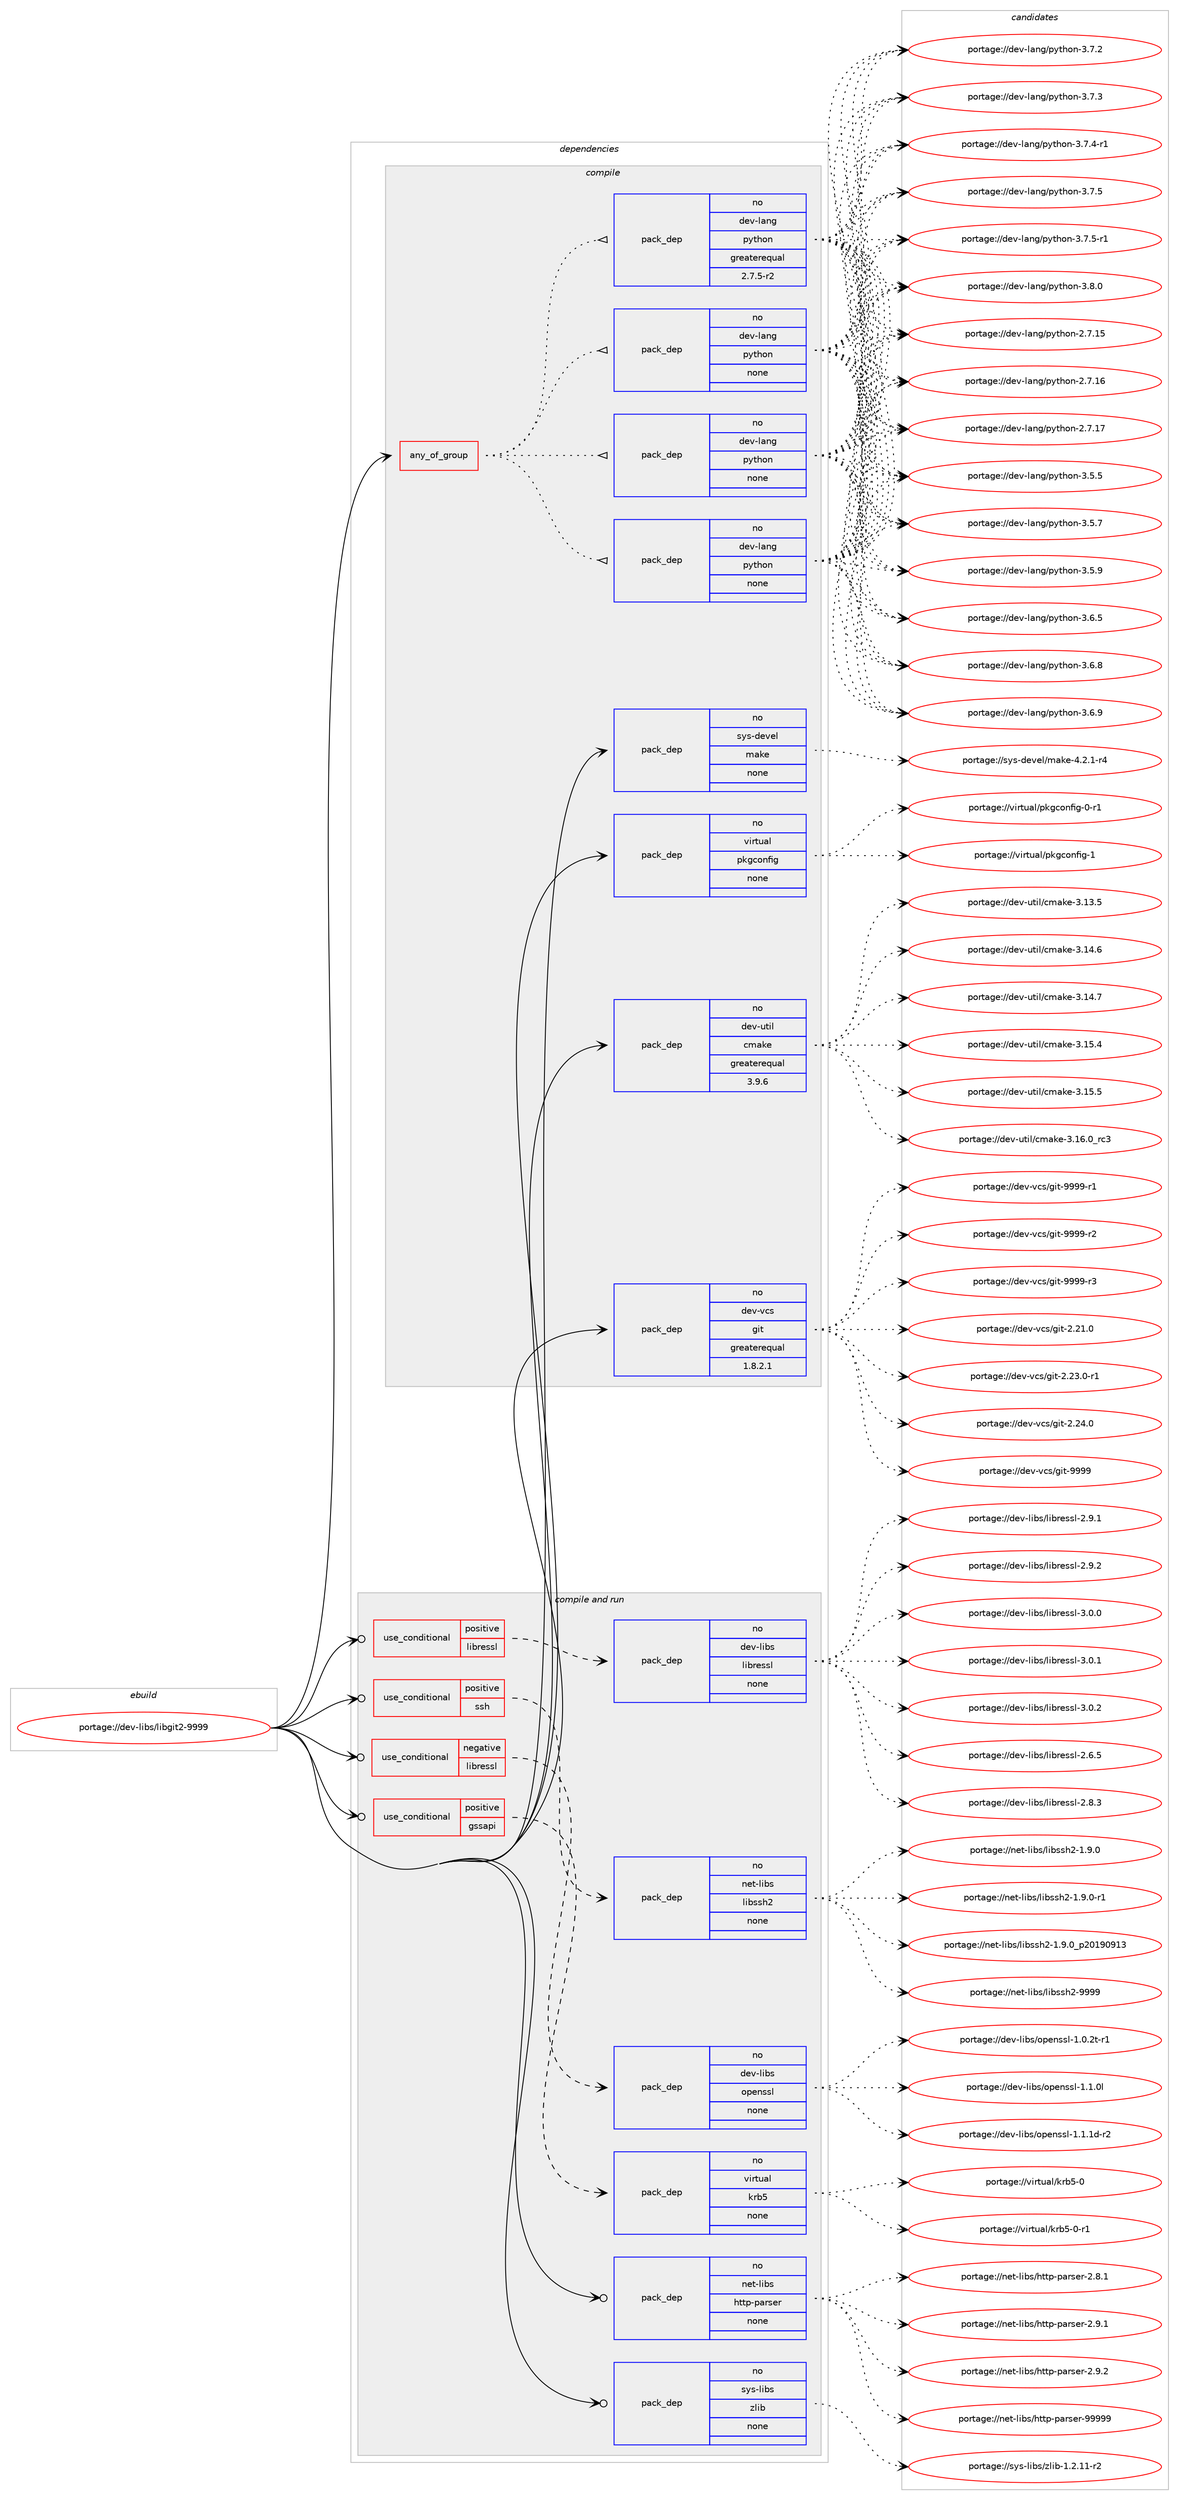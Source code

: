 digraph prolog {

# *************
# Graph options
# *************

newrank=true;
concentrate=true;
compound=true;
graph [rankdir=LR,fontname=Helvetica,fontsize=10,ranksep=1.5];#, ranksep=2.5, nodesep=0.2];
edge  [arrowhead=vee];
node  [fontname=Helvetica,fontsize=10];

# **********
# The ebuild
# **********

subgraph cluster_leftcol {
color=gray;
rank=same;
label=<<i>ebuild</i>>;
id [label="portage://dev-libs/libgit2-9999", color=red, width=4, href="../dev-libs/libgit2-9999.svg"];
}

# ****************
# The dependencies
# ****************

subgraph cluster_midcol {
color=gray;
label=<<i>dependencies</i>>;
subgraph cluster_compile {
fillcolor="#eeeeee";
style=filled;
label=<<i>compile</i>>;
subgraph any2950 {
dependency100671 [label=<<TABLE BORDER="0" CELLBORDER="1" CELLSPACING="0" CELLPADDING="4"><TR><TD CELLPADDING="10">any_of_group</TD></TR></TABLE>>, shape=none, color=red];subgraph pack76652 {
dependency100672 [label=<<TABLE BORDER="0" CELLBORDER="1" CELLSPACING="0" CELLPADDING="4" WIDTH="220"><TR><TD ROWSPAN="6" CELLPADDING="30">pack_dep</TD></TR><TR><TD WIDTH="110">no</TD></TR><TR><TD>dev-lang</TD></TR><TR><TD>python</TD></TR><TR><TD>none</TD></TR><TR><TD></TD></TR></TABLE>>, shape=none, color=blue];
}
dependency100671:e -> dependency100672:w [weight=20,style="dotted",arrowhead="oinv"];
subgraph pack76653 {
dependency100673 [label=<<TABLE BORDER="0" CELLBORDER="1" CELLSPACING="0" CELLPADDING="4" WIDTH="220"><TR><TD ROWSPAN="6" CELLPADDING="30">pack_dep</TD></TR><TR><TD WIDTH="110">no</TD></TR><TR><TD>dev-lang</TD></TR><TR><TD>python</TD></TR><TR><TD>none</TD></TR><TR><TD></TD></TR></TABLE>>, shape=none, color=blue];
}
dependency100671:e -> dependency100673:w [weight=20,style="dotted",arrowhead="oinv"];
subgraph pack76654 {
dependency100674 [label=<<TABLE BORDER="0" CELLBORDER="1" CELLSPACING="0" CELLPADDING="4" WIDTH="220"><TR><TD ROWSPAN="6" CELLPADDING="30">pack_dep</TD></TR><TR><TD WIDTH="110">no</TD></TR><TR><TD>dev-lang</TD></TR><TR><TD>python</TD></TR><TR><TD>none</TD></TR><TR><TD></TD></TR></TABLE>>, shape=none, color=blue];
}
dependency100671:e -> dependency100674:w [weight=20,style="dotted",arrowhead="oinv"];
subgraph pack76655 {
dependency100675 [label=<<TABLE BORDER="0" CELLBORDER="1" CELLSPACING="0" CELLPADDING="4" WIDTH="220"><TR><TD ROWSPAN="6" CELLPADDING="30">pack_dep</TD></TR><TR><TD WIDTH="110">no</TD></TR><TR><TD>dev-lang</TD></TR><TR><TD>python</TD></TR><TR><TD>greaterequal</TD></TR><TR><TD>2.7.5-r2</TD></TR></TABLE>>, shape=none, color=blue];
}
dependency100671:e -> dependency100675:w [weight=20,style="dotted",arrowhead="oinv"];
}
id:e -> dependency100671:w [weight=20,style="solid",arrowhead="vee"];
subgraph pack76656 {
dependency100676 [label=<<TABLE BORDER="0" CELLBORDER="1" CELLSPACING="0" CELLPADDING="4" WIDTH="220"><TR><TD ROWSPAN="6" CELLPADDING="30">pack_dep</TD></TR><TR><TD WIDTH="110">no</TD></TR><TR><TD>dev-util</TD></TR><TR><TD>cmake</TD></TR><TR><TD>greaterequal</TD></TR><TR><TD>3.9.6</TD></TR></TABLE>>, shape=none, color=blue];
}
id:e -> dependency100676:w [weight=20,style="solid",arrowhead="vee"];
subgraph pack76657 {
dependency100677 [label=<<TABLE BORDER="0" CELLBORDER="1" CELLSPACING="0" CELLPADDING="4" WIDTH="220"><TR><TD ROWSPAN="6" CELLPADDING="30">pack_dep</TD></TR><TR><TD WIDTH="110">no</TD></TR><TR><TD>dev-vcs</TD></TR><TR><TD>git</TD></TR><TR><TD>greaterequal</TD></TR><TR><TD>1.8.2.1</TD></TR></TABLE>>, shape=none, color=blue];
}
id:e -> dependency100677:w [weight=20,style="solid",arrowhead="vee"];
subgraph pack76658 {
dependency100678 [label=<<TABLE BORDER="0" CELLBORDER="1" CELLSPACING="0" CELLPADDING="4" WIDTH="220"><TR><TD ROWSPAN="6" CELLPADDING="30">pack_dep</TD></TR><TR><TD WIDTH="110">no</TD></TR><TR><TD>sys-devel</TD></TR><TR><TD>make</TD></TR><TR><TD>none</TD></TR><TR><TD></TD></TR></TABLE>>, shape=none, color=blue];
}
id:e -> dependency100678:w [weight=20,style="solid",arrowhead="vee"];
subgraph pack76659 {
dependency100679 [label=<<TABLE BORDER="0" CELLBORDER="1" CELLSPACING="0" CELLPADDING="4" WIDTH="220"><TR><TD ROWSPAN="6" CELLPADDING="30">pack_dep</TD></TR><TR><TD WIDTH="110">no</TD></TR><TR><TD>virtual</TD></TR><TR><TD>pkgconfig</TD></TR><TR><TD>none</TD></TR><TR><TD></TD></TR></TABLE>>, shape=none, color=blue];
}
id:e -> dependency100679:w [weight=20,style="solid",arrowhead="vee"];
}
subgraph cluster_compileandrun {
fillcolor="#eeeeee";
style=filled;
label=<<i>compile and run</i>>;
subgraph cond21010 {
dependency100680 [label=<<TABLE BORDER="0" CELLBORDER="1" CELLSPACING="0" CELLPADDING="4"><TR><TD ROWSPAN="3" CELLPADDING="10">use_conditional</TD></TR><TR><TD>negative</TD></TR><TR><TD>libressl</TD></TR></TABLE>>, shape=none, color=red];
subgraph pack76660 {
dependency100681 [label=<<TABLE BORDER="0" CELLBORDER="1" CELLSPACING="0" CELLPADDING="4" WIDTH="220"><TR><TD ROWSPAN="6" CELLPADDING="30">pack_dep</TD></TR><TR><TD WIDTH="110">no</TD></TR><TR><TD>dev-libs</TD></TR><TR><TD>openssl</TD></TR><TR><TD>none</TD></TR><TR><TD></TD></TR></TABLE>>, shape=none, color=blue];
}
dependency100680:e -> dependency100681:w [weight=20,style="dashed",arrowhead="vee"];
}
id:e -> dependency100680:w [weight=20,style="solid",arrowhead="odotvee"];
subgraph cond21011 {
dependency100682 [label=<<TABLE BORDER="0" CELLBORDER="1" CELLSPACING="0" CELLPADDING="4"><TR><TD ROWSPAN="3" CELLPADDING="10">use_conditional</TD></TR><TR><TD>positive</TD></TR><TR><TD>gssapi</TD></TR></TABLE>>, shape=none, color=red];
subgraph pack76661 {
dependency100683 [label=<<TABLE BORDER="0" CELLBORDER="1" CELLSPACING="0" CELLPADDING="4" WIDTH="220"><TR><TD ROWSPAN="6" CELLPADDING="30">pack_dep</TD></TR><TR><TD WIDTH="110">no</TD></TR><TR><TD>virtual</TD></TR><TR><TD>krb5</TD></TR><TR><TD>none</TD></TR><TR><TD></TD></TR></TABLE>>, shape=none, color=blue];
}
dependency100682:e -> dependency100683:w [weight=20,style="dashed",arrowhead="vee"];
}
id:e -> dependency100682:w [weight=20,style="solid",arrowhead="odotvee"];
subgraph cond21012 {
dependency100684 [label=<<TABLE BORDER="0" CELLBORDER="1" CELLSPACING="0" CELLPADDING="4"><TR><TD ROWSPAN="3" CELLPADDING="10">use_conditional</TD></TR><TR><TD>positive</TD></TR><TR><TD>libressl</TD></TR></TABLE>>, shape=none, color=red];
subgraph pack76662 {
dependency100685 [label=<<TABLE BORDER="0" CELLBORDER="1" CELLSPACING="0" CELLPADDING="4" WIDTH="220"><TR><TD ROWSPAN="6" CELLPADDING="30">pack_dep</TD></TR><TR><TD WIDTH="110">no</TD></TR><TR><TD>dev-libs</TD></TR><TR><TD>libressl</TD></TR><TR><TD>none</TD></TR><TR><TD></TD></TR></TABLE>>, shape=none, color=blue];
}
dependency100684:e -> dependency100685:w [weight=20,style="dashed",arrowhead="vee"];
}
id:e -> dependency100684:w [weight=20,style="solid",arrowhead="odotvee"];
subgraph cond21013 {
dependency100686 [label=<<TABLE BORDER="0" CELLBORDER="1" CELLSPACING="0" CELLPADDING="4"><TR><TD ROWSPAN="3" CELLPADDING="10">use_conditional</TD></TR><TR><TD>positive</TD></TR><TR><TD>ssh</TD></TR></TABLE>>, shape=none, color=red];
subgraph pack76663 {
dependency100687 [label=<<TABLE BORDER="0" CELLBORDER="1" CELLSPACING="0" CELLPADDING="4" WIDTH="220"><TR><TD ROWSPAN="6" CELLPADDING="30">pack_dep</TD></TR><TR><TD WIDTH="110">no</TD></TR><TR><TD>net-libs</TD></TR><TR><TD>libssh2</TD></TR><TR><TD>none</TD></TR><TR><TD></TD></TR></TABLE>>, shape=none, color=blue];
}
dependency100686:e -> dependency100687:w [weight=20,style="dashed",arrowhead="vee"];
}
id:e -> dependency100686:w [weight=20,style="solid",arrowhead="odotvee"];
subgraph pack76664 {
dependency100688 [label=<<TABLE BORDER="0" CELLBORDER="1" CELLSPACING="0" CELLPADDING="4" WIDTH="220"><TR><TD ROWSPAN="6" CELLPADDING="30">pack_dep</TD></TR><TR><TD WIDTH="110">no</TD></TR><TR><TD>net-libs</TD></TR><TR><TD>http-parser</TD></TR><TR><TD>none</TD></TR><TR><TD></TD></TR></TABLE>>, shape=none, color=blue];
}
id:e -> dependency100688:w [weight=20,style="solid",arrowhead="odotvee"];
subgraph pack76665 {
dependency100689 [label=<<TABLE BORDER="0" CELLBORDER="1" CELLSPACING="0" CELLPADDING="4" WIDTH="220"><TR><TD ROWSPAN="6" CELLPADDING="30">pack_dep</TD></TR><TR><TD WIDTH="110">no</TD></TR><TR><TD>sys-libs</TD></TR><TR><TD>zlib</TD></TR><TR><TD>none</TD></TR><TR><TD></TD></TR></TABLE>>, shape=none, color=blue];
}
id:e -> dependency100689:w [weight=20,style="solid",arrowhead="odotvee"];
}
subgraph cluster_run {
fillcolor="#eeeeee";
style=filled;
label=<<i>run</i>>;
}
}

# **************
# The candidates
# **************

subgraph cluster_choices {
rank=same;
color=gray;
label=<<i>candidates</i>>;

subgraph choice76652 {
color=black;
nodesep=1;
choiceportage10010111845108971101034711212111610411111045504655464953 [label="portage://dev-lang/python-2.7.15", color=red, width=4,href="../dev-lang/python-2.7.15.svg"];
choiceportage10010111845108971101034711212111610411111045504655464954 [label="portage://dev-lang/python-2.7.16", color=red, width=4,href="../dev-lang/python-2.7.16.svg"];
choiceportage10010111845108971101034711212111610411111045504655464955 [label="portage://dev-lang/python-2.7.17", color=red, width=4,href="../dev-lang/python-2.7.17.svg"];
choiceportage100101118451089711010347112121116104111110455146534653 [label="portage://dev-lang/python-3.5.5", color=red, width=4,href="../dev-lang/python-3.5.5.svg"];
choiceportage100101118451089711010347112121116104111110455146534655 [label="portage://dev-lang/python-3.5.7", color=red, width=4,href="../dev-lang/python-3.5.7.svg"];
choiceportage100101118451089711010347112121116104111110455146534657 [label="portage://dev-lang/python-3.5.9", color=red, width=4,href="../dev-lang/python-3.5.9.svg"];
choiceportage100101118451089711010347112121116104111110455146544653 [label="portage://dev-lang/python-3.6.5", color=red, width=4,href="../dev-lang/python-3.6.5.svg"];
choiceportage100101118451089711010347112121116104111110455146544656 [label="portage://dev-lang/python-3.6.8", color=red, width=4,href="../dev-lang/python-3.6.8.svg"];
choiceportage100101118451089711010347112121116104111110455146544657 [label="portage://dev-lang/python-3.6.9", color=red, width=4,href="../dev-lang/python-3.6.9.svg"];
choiceportage100101118451089711010347112121116104111110455146554650 [label="portage://dev-lang/python-3.7.2", color=red, width=4,href="../dev-lang/python-3.7.2.svg"];
choiceportage100101118451089711010347112121116104111110455146554651 [label="portage://dev-lang/python-3.7.3", color=red, width=4,href="../dev-lang/python-3.7.3.svg"];
choiceportage1001011184510897110103471121211161041111104551465546524511449 [label="portage://dev-lang/python-3.7.4-r1", color=red, width=4,href="../dev-lang/python-3.7.4-r1.svg"];
choiceportage100101118451089711010347112121116104111110455146554653 [label="portage://dev-lang/python-3.7.5", color=red, width=4,href="../dev-lang/python-3.7.5.svg"];
choiceportage1001011184510897110103471121211161041111104551465546534511449 [label="portage://dev-lang/python-3.7.5-r1", color=red, width=4,href="../dev-lang/python-3.7.5-r1.svg"];
choiceportage100101118451089711010347112121116104111110455146564648 [label="portage://dev-lang/python-3.8.0", color=red, width=4,href="../dev-lang/python-3.8.0.svg"];
dependency100672:e -> choiceportage10010111845108971101034711212111610411111045504655464953:w [style=dotted,weight="100"];
dependency100672:e -> choiceportage10010111845108971101034711212111610411111045504655464954:w [style=dotted,weight="100"];
dependency100672:e -> choiceportage10010111845108971101034711212111610411111045504655464955:w [style=dotted,weight="100"];
dependency100672:e -> choiceportage100101118451089711010347112121116104111110455146534653:w [style=dotted,weight="100"];
dependency100672:e -> choiceportage100101118451089711010347112121116104111110455146534655:w [style=dotted,weight="100"];
dependency100672:e -> choiceportage100101118451089711010347112121116104111110455146534657:w [style=dotted,weight="100"];
dependency100672:e -> choiceportage100101118451089711010347112121116104111110455146544653:w [style=dotted,weight="100"];
dependency100672:e -> choiceportage100101118451089711010347112121116104111110455146544656:w [style=dotted,weight="100"];
dependency100672:e -> choiceportage100101118451089711010347112121116104111110455146544657:w [style=dotted,weight="100"];
dependency100672:e -> choiceportage100101118451089711010347112121116104111110455146554650:w [style=dotted,weight="100"];
dependency100672:e -> choiceportage100101118451089711010347112121116104111110455146554651:w [style=dotted,weight="100"];
dependency100672:e -> choiceportage1001011184510897110103471121211161041111104551465546524511449:w [style=dotted,weight="100"];
dependency100672:e -> choiceportage100101118451089711010347112121116104111110455146554653:w [style=dotted,weight="100"];
dependency100672:e -> choiceportage1001011184510897110103471121211161041111104551465546534511449:w [style=dotted,weight="100"];
dependency100672:e -> choiceportage100101118451089711010347112121116104111110455146564648:w [style=dotted,weight="100"];
}
subgraph choice76653 {
color=black;
nodesep=1;
choiceportage10010111845108971101034711212111610411111045504655464953 [label="portage://dev-lang/python-2.7.15", color=red, width=4,href="../dev-lang/python-2.7.15.svg"];
choiceportage10010111845108971101034711212111610411111045504655464954 [label="portage://dev-lang/python-2.7.16", color=red, width=4,href="../dev-lang/python-2.7.16.svg"];
choiceportage10010111845108971101034711212111610411111045504655464955 [label="portage://dev-lang/python-2.7.17", color=red, width=4,href="../dev-lang/python-2.7.17.svg"];
choiceportage100101118451089711010347112121116104111110455146534653 [label="portage://dev-lang/python-3.5.5", color=red, width=4,href="../dev-lang/python-3.5.5.svg"];
choiceportage100101118451089711010347112121116104111110455146534655 [label="portage://dev-lang/python-3.5.7", color=red, width=4,href="../dev-lang/python-3.5.7.svg"];
choiceportage100101118451089711010347112121116104111110455146534657 [label="portage://dev-lang/python-3.5.9", color=red, width=4,href="../dev-lang/python-3.5.9.svg"];
choiceportage100101118451089711010347112121116104111110455146544653 [label="portage://dev-lang/python-3.6.5", color=red, width=4,href="../dev-lang/python-3.6.5.svg"];
choiceportage100101118451089711010347112121116104111110455146544656 [label="portage://dev-lang/python-3.6.8", color=red, width=4,href="../dev-lang/python-3.6.8.svg"];
choiceportage100101118451089711010347112121116104111110455146544657 [label="portage://dev-lang/python-3.6.9", color=red, width=4,href="../dev-lang/python-3.6.9.svg"];
choiceportage100101118451089711010347112121116104111110455146554650 [label="portage://dev-lang/python-3.7.2", color=red, width=4,href="../dev-lang/python-3.7.2.svg"];
choiceportage100101118451089711010347112121116104111110455146554651 [label="portage://dev-lang/python-3.7.3", color=red, width=4,href="../dev-lang/python-3.7.3.svg"];
choiceportage1001011184510897110103471121211161041111104551465546524511449 [label="portage://dev-lang/python-3.7.4-r1", color=red, width=4,href="../dev-lang/python-3.7.4-r1.svg"];
choiceportage100101118451089711010347112121116104111110455146554653 [label="portage://dev-lang/python-3.7.5", color=red, width=4,href="../dev-lang/python-3.7.5.svg"];
choiceportage1001011184510897110103471121211161041111104551465546534511449 [label="portage://dev-lang/python-3.7.5-r1", color=red, width=4,href="../dev-lang/python-3.7.5-r1.svg"];
choiceportage100101118451089711010347112121116104111110455146564648 [label="portage://dev-lang/python-3.8.0", color=red, width=4,href="../dev-lang/python-3.8.0.svg"];
dependency100673:e -> choiceportage10010111845108971101034711212111610411111045504655464953:w [style=dotted,weight="100"];
dependency100673:e -> choiceportage10010111845108971101034711212111610411111045504655464954:w [style=dotted,weight="100"];
dependency100673:e -> choiceportage10010111845108971101034711212111610411111045504655464955:w [style=dotted,weight="100"];
dependency100673:e -> choiceportage100101118451089711010347112121116104111110455146534653:w [style=dotted,weight="100"];
dependency100673:e -> choiceportage100101118451089711010347112121116104111110455146534655:w [style=dotted,weight="100"];
dependency100673:e -> choiceportage100101118451089711010347112121116104111110455146534657:w [style=dotted,weight="100"];
dependency100673:e -> choiceportage100101118451089711010347112121116104111110455146544653:w [style=dotted,weight="100"];
dependency100673:e -> choiceportage100101118451089711010347112121116104111110455146544656:w [style=dotted,weight="100"];
dependency100673:e -> choiceportage100101118451089711010347112121116104111110455146544657:w [style=dotted,weight="100"];
dependency100673:e -> choiceportage100101118451089711010347112121116104111110455146554650:w [style=dotted,weight="100"];
dependency100673:e -> choiceportage100101118451089711010347112121116104111110455146554651:w [style=dotted,weight="100"];
dependency100673:e -> choiceportage1001011184510897110103471121211161041111104551465546524511449:w [style=dotted,weight="100"];
dependency100673:e -> choiceportage100101118451089711010347112121116104111110455146554653:w [style=dotted,weight="100"];
dependency100673:e -> choiceportage1001011184510897110103471121211161041111104551465546534511449:w [style=dotted,weight="100"];
dependency100673:e -> choiceportage100101118451089711010347112121116104111110455146564648:w [style=dotted,weight="100"];
}
subgraph choice76654 {
color=black;
nodesep=1;
choiceportage10010111845108971101034711212111610411111045504655464953 [label="portage://dev-lang/python-2.7.15", color=red, width=4,href="../dev-lang/python-2.7.15.svg"];
choiceportage10010111845108971101034711212111610411111045504655464954 [label="portage://dev-lang/python-2.7.16", color=red, width=4,href="../dev-lang/python-2.7.16.svg"];
choiceportage10010111845108971101034711212111610411111045504655464955 [label="portage://dev-lang/python-2.7.17", color=red, width=4,href="../dev-lang/python-2.7.17.svg"];
choiceportage100101118451089711010347112121116104111110455146534653 [label="portage://dev-lang/python-3.5.5", color=red, width=4,href="../dev-lang/python-3.5.5.svg"];
choiceportage100101118451089711010347112121116104111110455146534655 [label="portage://dev-lang/python-3.5.7", color=red, width=4,href="../dev-lang/python-3.5.7.svg"];
choiceportage100101118451089711010347112121116104111110455146534657 [label="portage://dev-lang/python-3.5.9", color=red, width=4,href="../dev-lang/python-3.5.9.svg"];
choiceportage100101118451089711010347112121116104111110455146544653 [label="portage://dev-lang/python-3.6.5", color=red, width=4,href="../dev-lang/python-3.6.5.svg"];
choiceportage100101118451089711010347112121116104111110455146544656 [label="portage://dev-lang/python-3.6.8", color=red, width=4,href="../dev-lang/python-3.6.8.svg"];
choiceportage100101118451089711010347112121116104111110455146544657 [label="portage://dev-lang/python-3.6.9", color=red, width=4,href="../dev-lang/python-3.6.9.svg"];
choiceportage100101118451089711010347112121116104111110455146554650 [label="portage://dev-lang/python-3.7.2", color=red, width=4,href="../dev-lang/python-3.7.2.svg"];
choiceportage100101118451089711010347112121116104111110455146554651 [label="portage://dev-lang/python-3.7.3", color=red, width=4,href="../dev-lang/python-3.7.3.svg"];
choiceportage1001011184510897110103471121211161041111104551465546524511449 [label="portage://dev-lang/python-3.7.4-r1", color=red, width=4,href="../dev-lang/python-3.7.4-r1.svg"];
choiceportage100101118451089711010347112121116104111110455146554653 [label="portage://dev-lang/python-3.7.5", color=red, width=4,href="../dev-lang/python-3.7.5.svg"];
choiceportage1001011184510897110103471121211161041111104551465546534511449 [label="portage://dev-lang/python-3.7.5-r1", color=red, width=4,href="../dev-lang/python-3.7.5-r1.svg"];
choiceportage100101118451089711010347112121116104111110455146564648 [label="portage://dev-lang/python-3.8.0", color=red, width=4,href="../dev-lang/python-3.8.0.svg"];
dependency100674:e -> choiceportage10010111845108971101034711212111610411111045504655464953:w [style=dotted,weight="100"];
dependency100674:e -> choiceportage10010111845108971101034711212111610411111045504655464954:w [style=dotted,weight="100"];
dependency100674:e -> choiceportage10010111845108971101034711212111610411111045504655464955:w [style=dotted,weight="100"];
dependency100674:e -> choiceportage100101118451089711010347112121116104111110455146534653:w [style=dotted,weight="100"];
dependency100674:e -> choiceportage100101118451089711010347112121116104111110455146534655:w [style=dotted,weight="100"];
dependency100674:e -> choiceportage100101118451089711010347112121116104111110455146534657:w [style=dotted,weight="100"];
dependency100674:e -> choiceportage100101118451089711010347112121116104111110455146544653:w [style=dotted,weight="100"];
dependency100674:e -> choiceportage100101118451089711010347112121116104111110455146544656:w [style=dotted,weight="100"];
dependency100674:e -> choiceportage100101118451089711010347112121116104111110455146544657:w [style=dotted,weight="100"];
dependency100674:e -> choiceportage100101118451089711010347112121116104111110455146554650:w [style=dotted,weight="100"];
dependency100674:e -> choiceportage100101118451089711010347112121116104111110455146554651:w [style=dotted,weight="100"];
dependency100674:e -> choiceportage1001011184510897110103471121211161041111104551465546524511449:w [style=dotted,weight="100"];
dependency100674:e -> choiceportage100101118451089711010347112121116104111110455146554653:w [style=dotted,weight="100"];
dependency100674:e -> choiceportage1001011184510897110103471121211161041111104551465546534511449:w [style=dotted,weight="100"];
dependency100674:e -> choiceportage100101118451089711010347112121116104111110455146564648:w [style=dotted,weight="100"];
}
subgraph choice76655 {
color=black;
nodesep=1;
choiceportage10010111845108971101034711212111610411111045504655464953 [label="portage://dev-lang/python-2.7.15", color=red, width=4,href="../dev-lang/python-2.7.15.svg"];
choiceportage10010111845108971101034711212111610411111045504655464954 [label="portage://dev-lang/python-2.7.16", color=red, width=4,href="../dev-lang/python-2.7.16.svg"];
choiceportage10010111845108971101034711212111610411111045504655464955 [label="portage://dev-lang/python-2.7.17", color=red, width=4,href="../dev-lang/python-2.7.17.svg"];
choiceportage100101118451089711010347112121116104111110455146534653 [label="portage://dev-lang/python-3.5.5", color=red, width=4,href="../dev-lang/python-3.5.5.svg"];
choiceportage100101118451089711010347112121116104111110455146534655 [label="portage://dev-lang/python-3.5.7", color=red, width=4,href="../dev-lang/python-3.5.7.svg"];
choiceportage100101118451089711010347112121116104111110455146534657 [label="portage://dev-lang/python-3.5.9", color=red, width=4,href="../dev-lang/python-3.5.9.svg"];
choiceportage100101118451089711010347112121116104111110455146544653 [label="portage://dev-lang/python-3.6.5", color=red, width=4,href="../dev-lang/python-3.6.5.svg"];
choiceportage100101118451089711010347112121116104111110455146544656 [label="portage://dev-lang/python-3.6.8", color=red, width=4,href="../dev-lang/python-3.6.8.svg"];
choiceportage100101118451089711010347112121116104111110455146544657 [label="portage://dev-lang/python-3.6.9", color=red, width=4,href="../dev-lang/python-3.6.9.svg"];
choiceportage100101118451089711010347112121116104111110455146554650 [label="portage://dev-lang/python-3.7.2", color=red, width=4,href="../dev-lang/python-3.7.2.svg"];
choiceportage100101118451089711010347112121116104111110455146554651 [label="portage://dev-lang/python-3.7.3", color=red, width=4,href="../dev-lang/python-3.7.3.svg"];
choiceportage1001011184510897110103471121211161041111104551465546524511449 [label="portage://dev-lang/python-3.7.4-r1", color=red, width=4,href="../dev-lang/python-3.7.4-r1.svg"];
choiceportage100101118451089711010347112121116104111110455146554653 [label="portage://dev-lang/python-3.7.5", color=red, width=4,href="../dev-lang/python-3.7.5.svg"];
choiceportage1001011184510897110103471121211161041111104551465546534511449 [label="portage://dev-lang/python-3.7.5-r1", color=red, width=4,href="../dev-lang/python-3.7.5-r1.svg"];
choiceportage100101118451089711010347112121116104111110455146564648 [label="portage://dev-lang/python-3.8.0", color=red, width=4,href="../dev-lang/python-3.8.0.svg"];
dependency100675:e -> choiceportage10010111845108971101034711212111610411111045504655464953:w [style=dotted,weight="100"];
dependency100675:e -> choiceportage10010111845108971101034711212111610411111045504655464954:w [style=dotted,weight="100"];
dependency100675:e -> choiceportage10010111845108971101034711212111610411111045504655464955:w [style=dotted,weight="100"];
dependency100675:e -> choiceportage100101118451089711010347112121116104111110455146534653:w [style=dotted,weight="100"];
dependency100675:e -> choiceportage100101118451089711010347112121116104111110455146534655:w [style=dotted,weight="100"];
dependency100675:e -> choiceportage100101118451089711010347112121116104111110455146534657:w [style=dotted,weight="100"];
dependency100675:e -> choiceportage100101118451089711010347112121116104111110455146544653:w [style=dotted,weight="100"];
dependency100675:e -> choiceportage100101118451089711010347112121116104111110455146544656:w [style=dotted,weight="100"];
dependency100675:e -> choiceportage100101118451089711010347112121116104111110455146544657:w [style=dotted,weight="100"];
dependency100675:e -> choiceportage100101118451089711010347112121116104111110455146554650:w [style=dotted,weight="100"];
dependency100675:e -> choiceportage100101118451089711010347112121116104111110455146554651:w [style=dotted,weight="100"];
dependency100675:e -> choiceportage1001011184510897110103471121211161041111104551465546524511449:w [style=dotted,weight="100"];
dependency100675:e -> choiceportage100101118451089711010347112121116104111110455146554653:w [style=dotted,weight="100"];
dependency100675:e -> choiceportage1001011184510897110103471121211161041111104551465546534511449:w [style=dotted,weight="100"];
dependency100675:e -> choiceportage100101118451089711010347112121116104111110455146564648:w [style=dotted,weight="100"];
}
subgraph choice76656 {
color=black;
nodesep=1;
choiceportage1001011184511711610510847991099710710145514649514653 [label="portage://dev-util/cmake-3.13.5", color=red, width=4,href="../dev-util/cmake-3.13.5.svg"];
choiceportage1001011184511711610510847991099710710145514649524654 [label="portage://dev-util/cmake-3.14.6", color=red, width=4,href="../dev-util/cmake-3.14.6.svg"];
choiceportage1001011184511711610510847991099710710145514649524655 [label="portage://dev-util/cmake-3.14.7", color=red, width=4,href="../dev-util/cmake-3.14.7.svg"];
choiceportage1001011184511711610510847991099710710145514649534652 [label="portage://dev-util/cmake-3.15.4", color=red, width=4,href="../dev-util/cmake-3.15.4.svg"];
choiceportage1001011184511711610510847991099710710145514649534653 [label="portage://dev-util/cmake-3.15.5", color=red, width=4,href="../dev-util/cmake-3.15.5.svg"];
choiceportage1001011184511711610510847991099710710145514649544648951149951 [label="portage://dev-util/cmake-3.16.0_rc3", color=red, width=4,href="../dev-util/cmake-3.16.0_rc3.svg"];
dependency100676:e -> choiceportage1001011184511711610510847991099710710145514649514653:w [style=dotted,weight="100"];
dependency100676:e -> choiceportage1001011184511711610510847991099710710145514649524654:w [style=dotted,weight="100"];
dependency100676:e -> choiceportage1001011184511711610510847991099710710145514649524655:w [style=dotted,weight="100"];
dependency100676:e -> choiceportage1001011184511711610510847991099710710145514649534652:w [style=dotted,weight="100"];
dependency100676:e -> choiceportage1001011184511711610510847991099710710145514649534653:w [style=dotted,weight="100"];
dependency100676:e -> choiceportage1001011184511711610510847991099710710145514649544648951149951:w [style=dotted,weight="100"];
}
subgraph choice76657 {
color=black;
nodesep=1;
choiceportage10010111845118991154710310511645504650494648 [label="portage://dev-vcs/git-2.21.0", color=red, width=4,href="../dev-vcs/git-2.21.0.svg"];
choiceportage100101118451189911547103105116455046505146484511449 [label="portage://dev-vcs/git-2.23.0-r1", color=red, width=4,href="../dev-vcs/git-2.23.0-r1.svg"];
choiceportage10010111845118991154710310511645504650524648 [label="portage://dev-vcs/git-2.24.0", color=red, width=4,href="../dev-vcs/git-2.24.0.svg"];
choiceportage1001011184511899115471031051164557575757 [label="portage://dev-vcs/git-9999", color=red, width=4,href="../dev-vcs/git-9999.svg"];
choiceportage10010111845118991154710310511645575757574511449 [label="portage://dev-vcs/git-9999-r1", color=red, width=4,href="../dev-vcs/git-9999-r1.svg"];
choiceportage10010111845118991154710310511645575757574511450 [label="portage://dev-vcs/git-9999-r2", color=red, width=4,href="../dev-vcs/git-9999-r2.svg"];
choiceportage10010111845118991154710310511645575757574511451 [label="portage://dev-vcs/git-9999-r3", color=red, width=4,href="../dev-vcs/git-9999-r3.svg"];
dependency100677:e -> choiceportage10010111845118991154710310511645504650494648:w [style=dotted,weight="100"];
dependency100677:e -> choiceportage100101118451189911547103105116455046505146484511449:w [style=dotted,weight="100"];
dependency100677:e -> choiceportage10010111845118991154710310511645504650524648:w [style=dotted,weight="100"];
dependency100677:e -> choiceportage1001011184511899115471031051164557575757:w [style=dotted,weight="100"];
dependency100677:e -> choiceportage10010111845118991154710310511645575757574511449:w [style=dotted,weight="100"];
dependency100677:e -> choiceportage10010111845118991154710310511645575757574511450:w [style=dotted,weight="100"];
dependency100677:e -> choiceportage10010111845118991154710310511645575757574511451:w [style=dotted,weight="100"];
}
subgraph choice76658 {
color=black;
nodesep=1;
choiceportage1151211154510010111810110847109971071014552465046494511452 [label="portage://sys-devel/make-4.2.1-r4", color=red, width=4,href="../sys-devel/make-4.2.1-r4.svg"];
dependency100678:e -> choiceportage1151211154510010111810110847109971071014552465046494511452:w [style=dotted,weight="100"];
}
subgraph choice76659 {
color=black;
nodesep=1;
choiceportage11810511411611797108471121071039911111010210510345484511449 [label="portage://virtual/pkgconfig-0-r1", color=red, width=4,href="../virtual/pkgconfig-0-r1.svg"];
choiceportage1181051141161179710847112107103991111101021051034549 [label="portage://virtual/pkgconfig-1", color=red, width=4,href="../virtual/pkgconfig-1.svg"];
dependency100679:e -> choiceportage11810511411611797108471121071039911111010210510345484511449:w [style=dotted,weight="100"];
dependency100679:e -> choiceportage1181051141161179710847112107103991111101021051034549:w [style=dotted,weight="100"];
}
subgraph choice76660 {
color=black;
nodesep=1;
choiceportage1001011184510810598115471111121011101151151084549464846501164511449 [label="portage://dev-libs/openssl-1.0.2t-r1", color=red, width=4,href="../dev-libs/openssl-1.0.2t-r1.svg"];
choiceportage100101118451081059811547111112101110115115108454946494648108 [label="portage://dev-libs/openssl-1.1.0l", color=red, width=4,href="../dev-libs/openssl-1.1.0l.svg"];
choiceportage1001011184510810598115471111121011101151151084549464946491004511450 [label="portage://dev-libs/openssl-1.1.1d-r2", color=red, width=4,href="../dev-libs/openssl-1.1.1d-r2.svg"];
dependency100681:e -> choiceportage1001011184510810598115471111121011101151151084549464846501164511449:w [style=dotted,weight="100"];
dependency100681:e -> choiceportage100101118451081059811547111112101110115115108454946494648108:w [style=dotted,weight="100"];
dependency100681:e -> choiceportage1001011184510810598115471111121011101151151084549464946491004511450:w [style=dotted,weight="100"];
}
subgraph choice76661 {
color=black;
nodesep=1;
choiceportage118105114116117971084710711498534548 [label="portage://virtual/krb5-0", color=red, width=4,href="../virtual/krb5-0.svg"];
choiceportage1181051141161179710847107114985345484511449 [label="portage://virtual/krb5-0-r1", color=red, width=4,href="../virtual/krb5-0-r1.svg"];
dependency100683:e -> choiceportage118105114116117971084710711498534548:w [style=dotted,weight="100"];
dependency100683:e -> choiceportage1181051141161179710847107114985345484511449:w [style=dotted,weight="100"];
}
subgraph choice76662 {
color=black;
nodesep=1;
choiceportage10010111845108105981154710810598114101115115108455046544653 [label="portage://dev-libs/libressl-2.6.5", color=red, width=4,href="../dev-libs/libressl-2.6.5.svg"];
choiceportage10010111845108105981154710810598114101115115108455046564651 [label="portage://dev-libs/libressl-2.8.3", color=red, width=4,href="../dev-libs/libressl-2.8.3.svg"];
choiceportage10010111845108105981154710810598114101115115108455046574649 [label="portage://dev-libs/libressl-2.9.1", color=red, width=4,href="../dev-libs/libressl-2.9.1.svg"];
choiceportage10010111845108105981154710810598114101115115108455046574650 [label="portage://dev-libs/libressl-2.9.2", color=red, width=4,href="../dev-libs/libressl-2.9.2.svg"];
choiceportage10010111845108105981154710810598114101115115108455146484648 [label="portage://dev-libs/libressl-3.0.0", color=red, width=4,href="../dev-libs/libressl-3.0.0.svg"];
choiceportage10010111845108105981154710810598114101115115108455146484649 [label="portage://dev-libs/libressl-3.0.1", color=red, width=4,href="../dev-libs/libressl-3.0.1.svg"];
choiceportage10010111845108105981154710810598114101115115108455146484650 [label="portage://dev-libs/libressl-3.0.2", color=red, width=4,href="../dev-libs/libressl-3.0.2.svg"];
dependency100685:e -> choiceportage10010111845108105981154710810598114101115115108455046544653:w [style=dotted,weight="100"];
dependency100685:e -> choiceportage10010111845108105981154710810598114101115115108455046564651:w [style=dotted,weight="100"];
dependency100685:e -> choiceportage10010111845108105981154710810598114101115115108455046574649:w [style=dotted,weight="100"];
dependency100685:e -> choiceportage10010111845108105981154710810598114101115115108455046574650:w [style=dotted,weight="100"];
dependency100685:e -> choiceportage10010111845108105981154710810598114101115115108455146484648:w [style=dotted,weight="100"];
dependency100685:e -> choiceportage10010111845108105981154710810598114101115115108455146484649:w [style=dotted,weight="100"];
dependency100685:e -> choiceportage10010111845108105981154710810598114101115115108455146484650:w [style=dotted,weight="100"];
}
subgraph choice76663 {
color=black;
nodesep=1;
choiceportage1101011164510810598115471081059811511510450454946574648 [label="portage://net-libs/libssh2-1.9.0", color=red, width=4,href="../net-libs/libssh2-1.9.0.svg"];
choiceportage11010111645108105981154710810598115115104504549465746484511449 [label="portage://net-libs/libssh2-1.9.0-r1", color=red, width=4,href="../net-libs/libssh2-1.9.0-r1.svg"];
choiceportage1101011164510810598115471081059811511510450454946574648951125048495748574951 [label="portage://net-libs/libssh2-1.9.0_p20190913", color=red, width=4,href="../net-libs/libssh2-1.9.0_p20190913.svg"];
choiceportage11010111645108105981154710810598115115104504557575757 [label="portage://net-libs/libssh2-9999", color=red, width=4,href="../net-libs/libssh2-9999.svg"];
dependency100687:e -> choiceportage1101011164510810598115471081059811511510450454946574648:w [style=dotted,weight="100"];
dependency100687:e -> choiceportage11010111645108105981154710810598115115104504549465746484511449:w [style=dotted,weight="100"];
dependency100687:e -> choiceportage1101011164510810598115471081059811511510450454946574648951125048495748574951:w [style=dotted,weight="100"];
dependency100687:e -> choiceportage11010111645108105981154710810598115115104504557575757:w [style=dotted,weight="100"];
}
subgraph choice76664 {
color=black;
nodesep=1;
choiceportage1101011164510810598115471041161161124511297114115101114455046564649 [label="portage://net-libs/http-parser-2.8.1", color=red, width=4,href="../net-libs/http-parser-2.8.1.svg"];
choiceportage1101011164510810598115471041161161124511297114115101114455046574649 [label="portage://net-libs/http-parser-2.9.1", color=red, width=4,href="../net-libs/http-parser-2.9.1.svg"];
choiceportage1101011164510810598115471041161161124511297114115101114455046574650 [label="portage://net-libs/http-parser-2.9.2", color=red, width=4,href="../net-libs/http-parser-2.9.2.svg"];
choiceportage1101011164510810598115471041161161124511297114115101114455757575757 [label="portage://net-libs/http-parser-99999", color=red, width=4,href="../net-libs/http-parser-99999.svg"];
dependency100688:e -> choiceportage1101011164510810598115471041161161124511297114115101114455046564649:w [style=dotted,weight="100"];
dependency100688:e -> choiceportage1101011164510810598115471041161161124511297114115101114455046574649:w [style=dotted,weight="100"];
dependency100688:e -> choiceportage1101011164510810598115471041161161124511297114115101114455046574650:w [style=dotted,weight="100"];
dependency100688:e -> choiceportage1101011164510810598115471041161161124511297114115101114455757575757:w [style=dotted,weight="100"];
}
subgraph choice76665 {
color=black;
nodesep=1;
choiceportage11512111545108105981154712210810598454946504649494511450 [label="portage://sys-libs/zlib-1.2.11-r2", color=red, width=4,href="../sys-libs/zlib-1.2.11-r2.svg"];
dependency100689:e -> choiceportage11512111545108105981154712210810598454946504649494511450:w [style=dotted,weight="100"];
}
}

}
